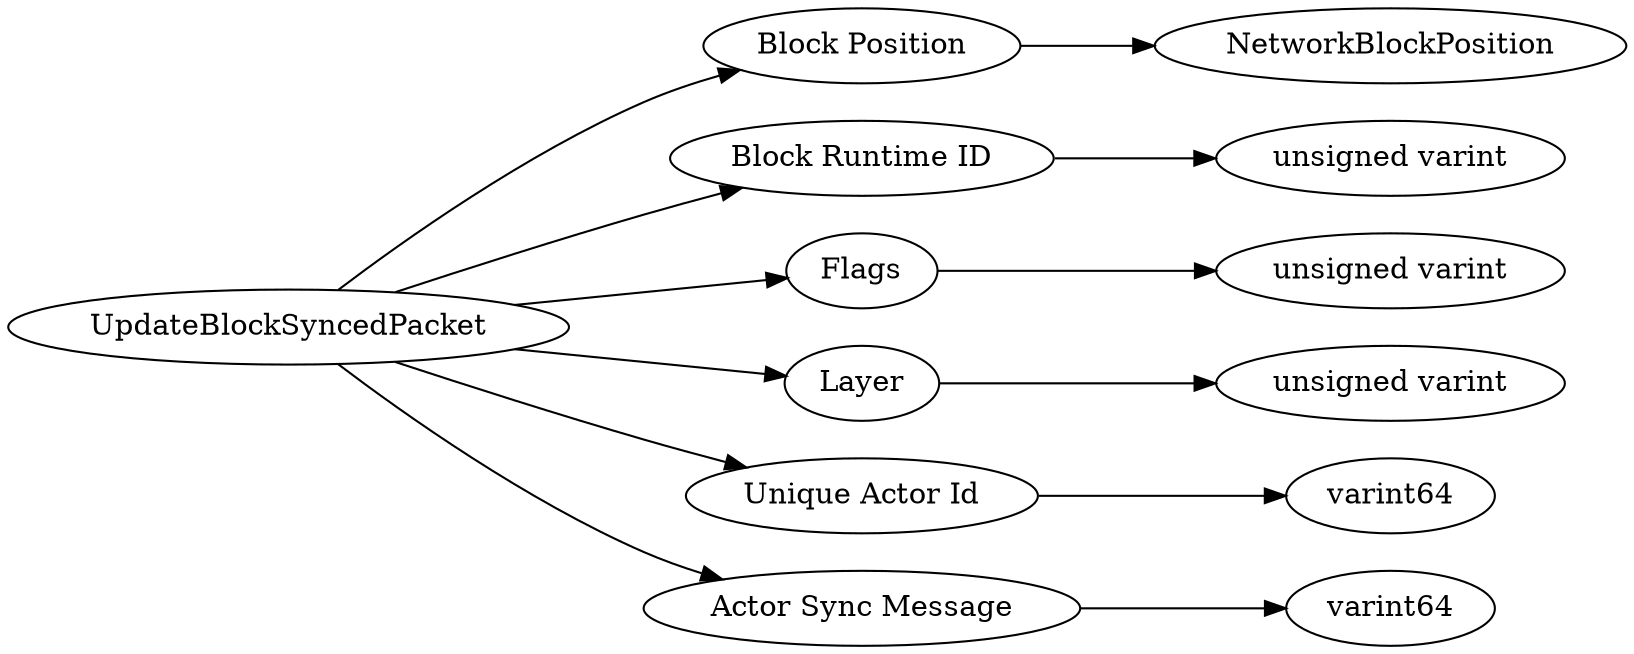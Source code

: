 digraph "UpdateBlockSyncedPacket" {
rankdir = LR
0
0 -> 1
1 -> 2
0 -> 3
3 -> 4
0 -> 5
5 -> 6
0 -> 7
7 -> 8
0 -> 9
9 -> 10
0 -> 11
11 -> 12

0 [label="UpdateBlockSyncedPacket",comment="name: \"UpdateBlockSyncedPacket\", typeName: \"\", id: 0, branchId: 110, recurseId: -1, attributes: 0, notes: \"\""];
1 [label="Block Position",comment="name: \"Block Position\", typeName: \"NetworkBlockPosition\", id: 1, branchId: 0, recurseId: -1, attributes: 256, notes: \"\""];
2 [label="NetworkBlockPosition",comment="name: \"NetworkBlockPosition\", typeName: \"\", id: 2, branchId: 0, recurseId: -1, attributes: 512, notes: \"\""];
3 [label="Block Runtime ID",comment="name: \"Block Runtime ID\", typeName: \"\", id: 3, branchId: 0, recurseId: -1, attributes: 0, notes: \"\""];
4 [label="unsigned varint",comment="name: \"unsigned varint\", typeName: \"\", id: 4, branchId: 0, recurseId: -1, attributes: 512, notes: \"\""];
5 [label="Flags",comment="name: \"Flags\", typeName: \"\", id: 5, branchId: 0, recurseId: -1, attributes: 0, notes: \"\""];
6 [label="unsigned varint",comment="name: \"unsigned varint\", typeName: \"\", id: 6, branchId: 0, recurseId: -1, attributes: 512, notes: \"\""];
7 [label="Layer",comment="name: \"Layer\", typeName: \"\", id: 7, branchId: 0, recurseId: -1, attributes: 0, notes: \"\""];
8 [label="unsigned varint",comment="name: \"unsigned varint\", typeName: \"\", id: 8, branchId: 0, recurseId: -1, attributes: 512, notes: \"\""];
9 [label="Unique Actor Id",comment="name: \"Unique Actor Id\", typeName: \"\", id: 9, branchId: 0, recurseId: -1, attributes: 0, notes: \"Id for the Moving Block Actor\""];
10 [label="varint64",comment="name: \"varint64\", typeName: \"\", id: 10, branchId: 0, recurseId: -1, attributes: 512, notes: \"\""];
11 [label="Actor Sync Message",comment="name: \"Actor Sync Message\", typeName: \"\", id: 11, branchId: 0, recurseId: -1, attributes: 0, notes: \"enumeration: ActorBlockSyncMessage::MessageId\""];
12 [label="varint64",comment="name: \"varint64\", typeName: \"\", id: 12, branchId: 0, recurseId: -1, attributes: 512, notes: \"\""];
{ rank = max;2;4;6;8;10;12}

}
